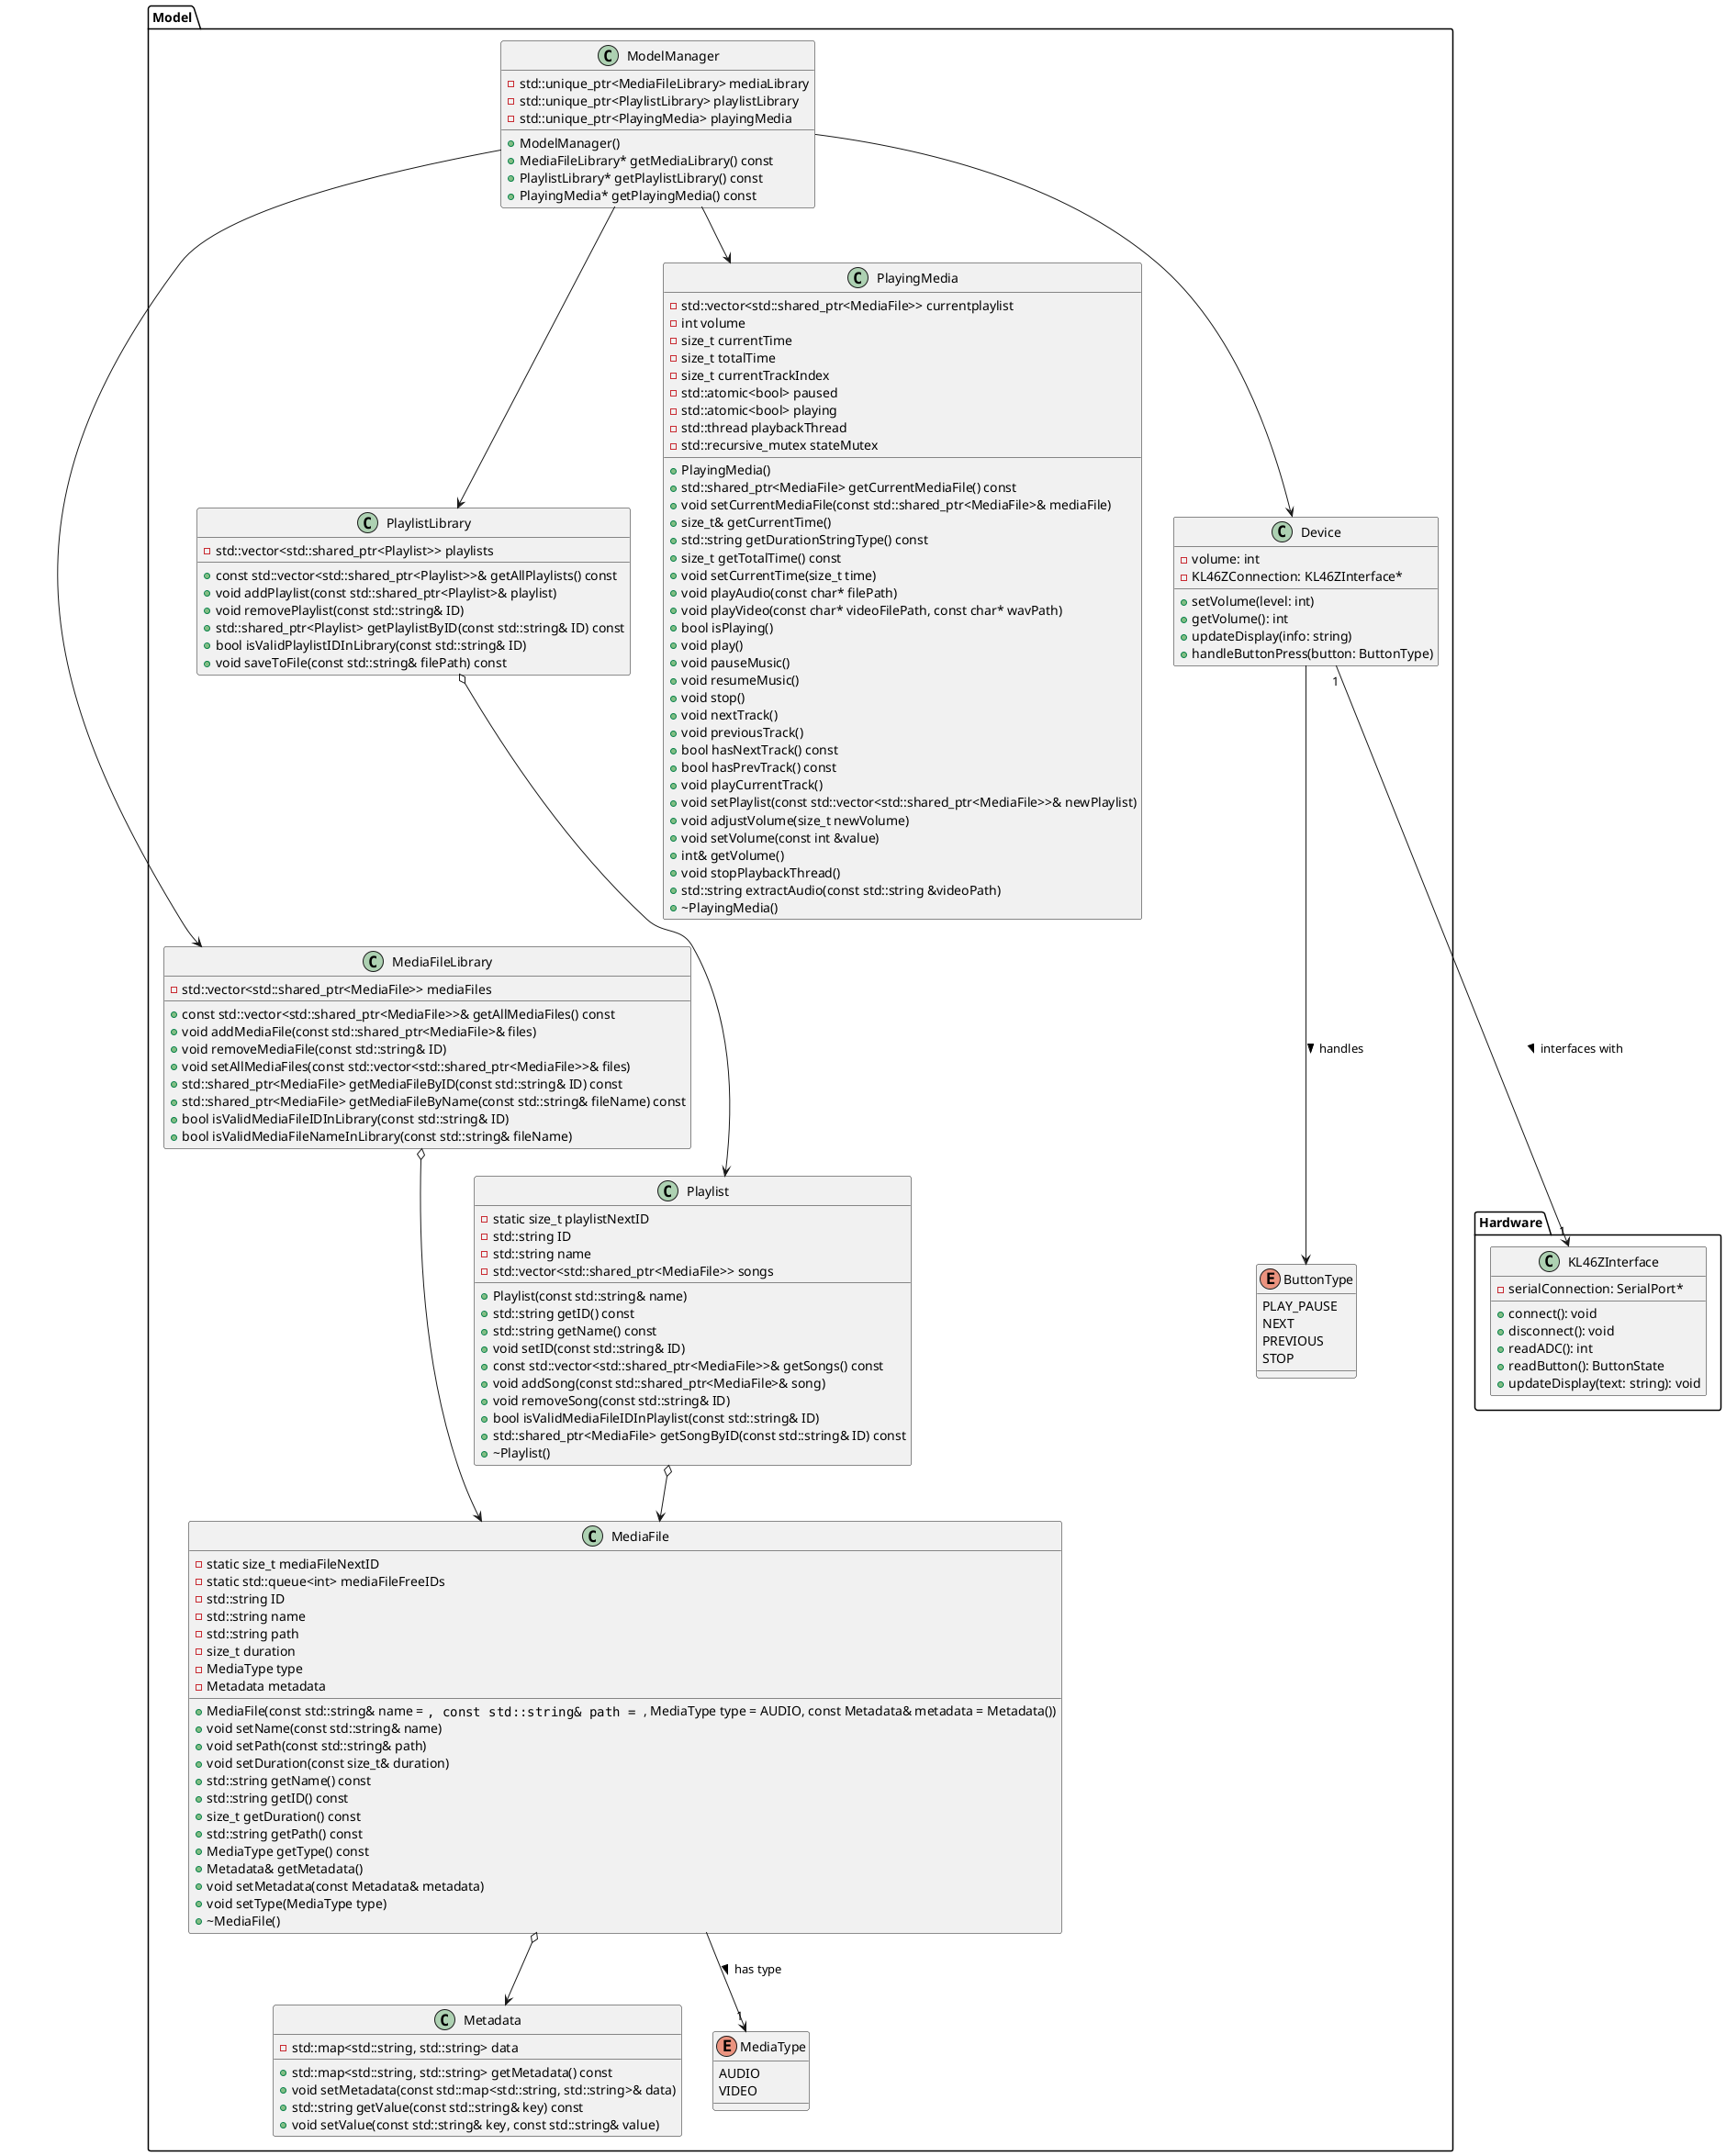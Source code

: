 @startuml Model
package Model {
    class MediaFile {
        - static size_t mediaFileNextID
        - static std::queue<int> mediaFileFreeIDs
        - std::string ID
        - std::string name
        - std::string path
        - size_t duration
        - MediaType type
        - Metadata metadata

        + MediaFile(const std::string& name = "", const std::string& path = "", MediaType type = AUDIO, const Metadata& metadata = Metadata())
        + void setName(const std::string& name)
        + void setPath(const std::string& path)
        + void setDuration(const size_t& duration)
        + std::string getName() const
        + std::string getID() const
        + size_t getDuration() const
        + std::string getPath() const
        + MediaType getType() const
        + Metadata& getMetadata()
        + void setMetadata(const Metadata& metadata)
        + void setType(MediaType type)
        + ~MediaFile()
    }

    class Playlist {
        - static size_t playlistNextID
        - std::string ID
        - std::string name
        - std::vector<std::shared_ptr<MediaFile>> songs

        + Playlist(const std::string& name)
        + std::string getID() const
        + std::string getName() const
        + void setID(const std::string& ID)
        + const std::vector<std::shared_ptr<MediaFile>>& getSongs() const
        + void addSong(const std::shared_ptr<MediaFile>& song)
        + void removeSong(const std::string& ID)
        + bool isValidMediaFileIDInPlaylist(const std::string& ID)
        + std::shared_ptr<MediaFile> getSongByID(const std::string& ID) const
        + ~Playlist()
    }

    class MediaFileLibrary {
        - std::vector<std::shared_ptr<MediaFile>> mediaFiles

        + const std::vector<std::shared_ptr<MediaFile>>& getAllMediaFiles() const
        + void addMediaFile(const std::shared_ptr<MediaFile>& files)
        + void removeMediaFile(const std::string& ID)
        + void setAllMediaFiles(const std::vector<std::shared_ptr<MediaFile>>& files)
        + std::shared_ptr<MediaFile> getMediaFileByID(const std::string& ID) const
        + std::shared_ptr<MediaFile> getMediaFileByName(const std::string& fileName) const
        + bool isValidMediaFileIDInLibrary(const std::string& ID)
        + bool isValidMediaFileNameInLibrary(const std::string& fileName)
    }

    class PlaylistLibrary {
        - std::vector<std::shared_ptr<Playlist>> playlists

        + const std::vector<std::shared_ptr<Playlist>>& getAllPlaylists() const
        + void addPlaylist(const std::shared_ptr<Playlist>& playlist)
        + void removePlaylist(const std::string& ID)
        + std::shared_ptr<Playlist> getPlaylistByID(const std::string& ID) const
        + bool isValidPlaylistIDInLibrary(const std::string& ID)
        + void saveToFile(const std::string& filePath) const
    }

    class ModelManager {
        - std::unique_ptr<MediaFileLibrary> mediaLibrary
        - std::unique_ptr<PlaylistLibrary> playlistLibrary
        - std::unique_ptr<PlayingMedia> playingMedia

        + ModelManager()
        + MediaFileLibrary* getMediaLibrary() const
        + PlaylistLibrary* getPlaylistLibrary() const
        + PlayingMedia* getPlayingMedia() const
    }

    class PlayingMedia {
        - std::vector<std::shared_ptr<MediaFile>> currentplaylist
        - int volume
        - size_t currentTime
        - size_t totalTime
        - size_t currentTrackIndex
        - std::atomic<bool> paused
        - std::atomic<bool> playing
        - std::thread playbackThread
        - std::recursive_mutex stateMutex

        + PlayingMedia()
        + std::shared_ptr<MediaFile> getCurrentMediaFile() const
        + void setCurrentMediaFile(const std::shared_ptr<MediaFile>& mediaFile)
        + size_t& getCurrentTime()
        + std::string getDurationStringType() const
        + size_t getTotalTime() const
        + void setCurrentTime(size_t time)
        + void playAudio(const char* filePath)
        + void playVideo(const char* videoFilePath, const char* wavPath)
        + bool isPlaying()
        + void play()
        + void pauseMusic()
        + void resumeMusic()
        + void stop()
        + void nextTrack()
        + void previousTrack()
        + bool hasNextTrack() const
        + bool hasPrevTrack() const
        + void playCurrentTrack()
        + void setPlaylist(const std::vector<std::shared_ptr<MediaFile>>& newPlaylist)
        + void adjustVolume(size_t newVolume)
        + void setVolume(const int &value)
        + int& getVolume()
        + void stopPlaybackThread()
        + std::string extractAudio(const std::string &videoPath)
        + ~PlayingMedia()
    }

    class Metadata {
        - std::map<std::string, std::string> data

        + std::map<std::string, std::string> getMetadata() const
        + void setMetadata(const std::map<std::string, std::string>& data)
        + std::string getValue(const std::string& key) const
        + void setValue(const std::string& key, const std::string& value)
    }

    class Device {
        - volume: int
        - KL46ZConnection: KL46ZInterface*
        + setVolume(level: int)
        + getVolume(): int
        + updateDisplay(info: string)
        + handleButtonPress(button: ButtonType)
    }

    enum ButtonType {
        PLAY_PAUSE
        NEXT
        PREVIOUS
        STOP
    }

    Device --> ButtonType : handles >

    enum MediaType {
        AUDIO
        VIDEO
    }

    MediaFile --> "1" MediaType : has type >

    ModelManager --> PlayingMedia
    ModelManager --> MediaFileLibrary
    ModelManager --> PlaylistLibrary
    ModelManager --> Device
    MediaFileLibrary o--> MediaFile
    PlaylistLibrary o--> Playlist
    Playlist o--> MediaFile
    MediaFile o--> Metadata
}

package Hardware {
    class KL46ZInterface {
        - serialConnection: SerialPort*
        + connect(): void
        + disconnect(): void
        + readADC(): int
        + readButton(): ButtonState
        + updateDisplay(text: string): void
    }
    Device "1" --> "1" KL46ZInterface : interfaces with >
}

@enduml

